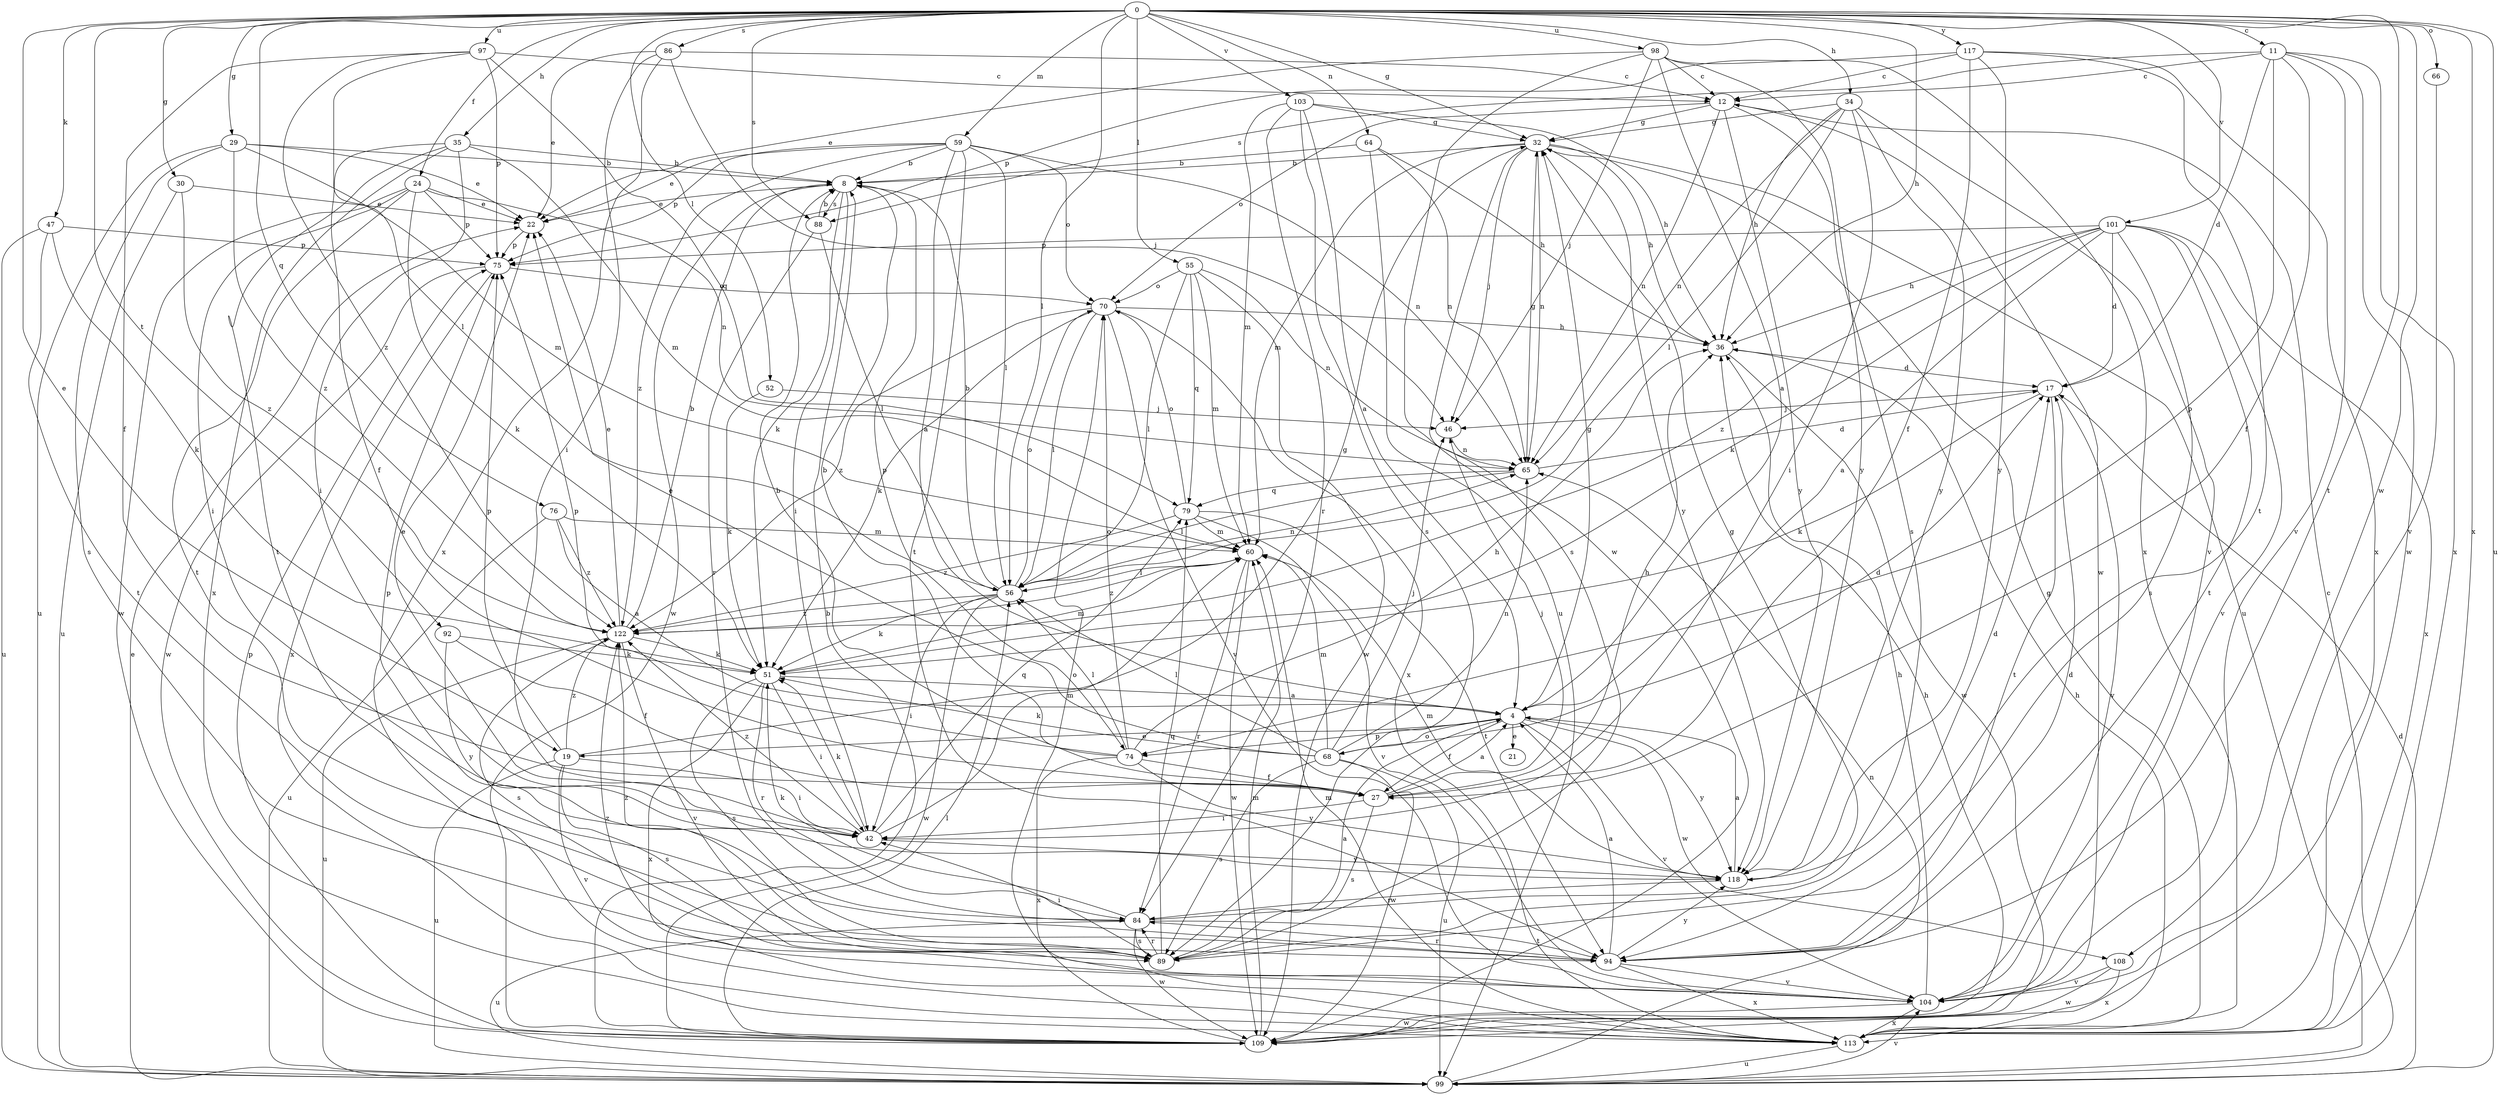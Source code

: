 strict digraph  {
0;
4;
8;
11;
12;
17;
19;
21;
22;
24;
27;
29;
30;
32;
34;
35;
36;
42;
46;
47;
51;
52;
55;
56;
59;
60;
64;
65;
66;
68;
70;
74;
75;
76;
79;
84;
86;
88;
89;
92;
94;
97;
98;
99;
101;
103;
104;
108;
109;
113;
117;
118;
122;
0 -> 11  [label=c];
0 -> 19  [label=e];
0 -> 24  [label=f];
0 -> 29  [label=g];
0 -> 30  [label=g];
0 -> 32  [label=g];
0 -> 34  [label=h];
0 -> 35  [label=h];
0 -> 36  [label=h];
0 -> 47  [label=k];
0 -> 52  [label=l];
0 -> 55  [label=l];
0 -> 56  [label=l];
0 -> 59  [label=m];
0 -> 64  [label=n];
0 -> 66  [label=o];
0 -> 76  [label=q];
0 -> 86  [label=s];
0 -> 88  [label=s];
0 -> 92  [label=t];
0 -> 94  [label=t];
0 -> 97  [label=u];
0 -> 98  [label=u];
0 -> 99  [label=u];
0 -> 101  [label=v];
0 -> 103  [label=v];
0 -> 108  [label=w];
0 -> 113  [label=x];
0 -> 117  [label=y];
4 -> 19  [label=e];
4 -> 21  [label=e];
4 -> 27  [label=f];
4 -> 32  [label=g];
4 -> 68  [label=o];
4 -> 74  [label=p];
4 -> 104  [label=v];
4 -> 108  [label=w];
4 -> 118  [label=y];
8 -> 22  [label=e];
8 -> 42  [label=i];
8 -> 51  [label=k];
8 -> 74  [label=p];
8 -> 88  [label=s];
8 -> 109  [label=w];
11 -> 12  [label=c];
11 -> 17  [label=d];
11 -> 27  [label=f];
11 -> 74  [label=p];
11 -> 88  [label=s];
11 -> 104  [label=v];
11 -> 109  [label=w];
11 -> 113  [label=x];
12 -> 32  [label=g];
12 -> 65  [label=n];
12 -> 70  [label=o];
12 -> 89  [label=s];
12 -> 109  [label=w];
12 -> 118  [label=y];
17 -> 46  [label=j];
17 -> 51  [label=k];
17 -> 94  [label=t];
17 -> 104  [label=v];
19 -> 32  [label=g];
19 -> 42  [label=i];
19 -> 75  [label=p];
19 -> 89  [label=s];
19 -> 99  [label=u];
19 -> 104  [label=v];
19 -> 122  [label=z];
22 -> 75  [label=p];
24 -> 22  [label=e];
24 -> 42  [label=i];
24 -> 51  [label=k];
24 -> 65  [label=n];
24 -> 75  [label=p];
24 -> 94  [label=t];
24 -> 109  [label=w];
27 -> 4  [label=a];
27 -> 8  [label=b];
27 -> 36  [label=h];
27 -> 42  [label=i];
27 -> 46  [label=j];
27 -> 89  [label=s];
29 -> 8  [label=b];
29 -> 22  [label=e];
29 -> 60  [label=m];
29 -> 89  [label=s];
29 -> 99  [label=u];
29 -> 122  [label=z];
30 -> 22  [label=e];
30 -> 99  [label=u];
30 -> 122  [label=z];
32 -> 8  [label=b];
32 -> 36  [label=h];
32 -> 46  [label=j];
32 -> 60  [label=m];
32 -> 65  [label=n];
32 -> 89  [label=s];
32 -> 99  [label=u];
32 -> 118  [label=y];
34 -> 32  [label=g];
34 -> 36  [label=h];
34 -> 42  [label=i];
34 -> 56  [label=l];
34 -> 65  [label=n];
34 -> 104  [label=v];
34 -> 118  [label=y];
35 -> 8  [label=b];
35 -> 27  [label=f];
35 -> 42  [label=i];
35 -> 60  [label=m];
35 -> 94  [label=t];
35 -> 113  [label=x];
36 -> 17  [label=d];
36 -> 109  [label=w];
42 -> 22  [label=e];
42 -> 51  [label=k];
42 -> 60  [label=m];
42 -> 79  [label=q];
42 -> 118  [label=y];
42 -> 122  [label=z];
46 -> 65  [label=n];
47 -> 51  [label=k];
47 -> 75  [label=p];
47 -> 94  [label=t];
47 -> 99  [label=u];
51 -> 4  [label=a];
51 -> 42  [label=i];
51 -> 60  [label=m];
51 -> 84  [label=r];
51 -> 89  [label=s];
51 -> 113  [label=x];
52 -> 46  [label=j];
52 -> 51  [label=k];
55 -> 56  [label=l];
55 -> 60  [label=m];
55 -> 65  [label=n];
55 -> 70  [label=o];
55 -> 79  [label=q];
55 -> 109  [label=w];
56 -> 8  [label=b];
56 -> 42  [label=i];
56 -> 51  [label=k];
56 -> 65  [label=n];
56 -> 70  [label=o];
56 -> 109  [label=w];
56 -> 122  [label=z];
59 -> 4  [label=a];
59 -> 8  [label=b];
59 -> 22  [label=e];
59 -> 56  [label=l];
59 -> 65  [label=n];
59 -> 70  [label=o];
59 -> 75  [label=p];
59 -> 94  [label=t];
59 -> 122  [label=z];
60 -> 56  [label=l];
60 -> 84  [label=r];
60 -> 109  [label=w];
60 -> 122  [label=z];
64 -> 8  [label=b];
64 -> 36  [label=h];
64 -> 65  [label=n];
64 -> 99  [label=u];
65 -> 17  [label=d];
65 -> 32  [label=g];
65 -> 56  [label=l];
65 -> 79  [label=q];
66 -> 104  [label=v];
68 -> 17  [label=d];
68 -> 22  [label=e];
68 -> 46  [label=j];
68 -> 51  [label=k];
68 -> 56  [label=l];
68 -> 60  [label=m];
68 -> 65  [label=n];
68 -> 89  [label=s];
68 -> 99  [label=u];
68 -> 109  [label=w];
70 -> 36  [label=h];
70 -> 51  [label=k];
70 -> 56  [label=l];
70 -> 104  [label=v];
70 -> 113  [label=x];
70 -> 122  [label=z];
74 -> 8  [label=b];
74 -> 27  [label=f];
74 -> 36  [label=h];
74 -> 56  [label=l];
74 -> 70  [label=o];
74 -> 75  [label=p];
74 -> 113  [label=x];
74 -> 118  [label=y];
75 -> 70  [label=o];
75 -> 109  [label=w];
75 -> 113  [label=x];
76 -> 4  [label=a];
76 -> 60  [label=m];
76 -> 99  [label=u];
76 -> 122  [label=z];
79 -> 60  [label=m];
79 -> 70  [label=o];
79 -> 94  [label=t];
79 -> 104  [label=v];
79 -> 122  [label=z];
84 -> 32  [label=g];
84 -> 51  [label=k];
84 -> 75  [label=p];
84 -> 89  [label=s];
84 -> 94  [label=t];
84 -> 99  [label=u];
84 -> 109  [label=w];
86 -> 12  [label=c];
86 -> 22  [label=e];
86 -> 42  [label=i];
86 -> 46  [label=j];
86 -> 113  [label=x];
88 -> 8  [label=b];
88 -> 56  [label=l];
88 -> 84  [label=r];
89 -> 4  [label=a];
89 -> 42  [label=i];
89 -> 79  [label=q];
89 -> 84  [label=r];
89 -> 122  [label=z];
92 -> 27  [label=f];
92 -> 51  [label=k];
92 -> 118  [label=y];
94 -> 4  [label=a];
94 -> 17  [label=d];
94 -> 84  [label=r];
94 -> 104  [label=v];
94 -> 113  [label=x];
94 -> 118  [label=y];
97 -> 12  [label=c];
97 -> 27  [label=f];
97 -> 56  [label=l];
97 -> 75  [label=p];
97 -> 79  [label=q];
97 -> 122  [label=z];
98 -> 4  [label=a];
98 -> 12  [label=c];
98 -> 22  [label=e];
98 -> 46  [label=j];
98 -> 109  [label=w];
98 -> 113  [label=x];
98 -> 118  [label=y];
99 -> 12  [label=c];
99 -> 17  [label=d];
99 -> 22  [label=e];
99 -> 65  [label=n];
99 -> 104  [label=v];
101 -> 4  [label=a];
101 -> 17  [label=d];
101 -> 36  [label=h];
101 -> 51  [label=k];
101 -> 75  [label=p];
101 -> 89  [label=s];
101 -> 94  [label=t];
101 -> 104  [label=v];
101 -> 113  [label=x];
101 -> 122  [label=z];
103 -> 4  [label=a];
103 -> 32  [label=g];
103 -> 36  [label=h];
103 -> 60  [label=m];
103 -> 84  [label=r];
103 -> 89  [label=s];
104 -> 36  [label=h];
104 -> 109  [label=w];
104 -> 113  [label=x];
104 -> 122  [label=z];
108 -> 104  [label=v];
108 -> 109  [label=w];
108 -> 113  [label=x];
109 -> 8  [label=b];
109 -> 36  [label=h];
109 -> 56  [label=l];
109 -> 60  [label=m];
109 -> 70  [label=o];
109 -> 75  [label=p];
113 -> 32  [label=g];
113 -> 36  [label=h];
113 -> 60  [label=m];
113 -> 99  [label=u];
117 -> 12  [label=c];
117 -> 27  [label=f];
117 -> 75  [label=p];
117 -> 94  [label=t];
117 -> 113  [label=x];
117 -> 118  [label=y];
118 -> 4  [label=a];
118 -> 17  [label=d];
118 -> 60  [label=m];
118 -> 84  [label=r];
122 -> 8  [label=b];
122 -> 22  [label=e];
122 -> 51  [label=k];
122 -> 89  [label=s];
122 -> 99  [label=u];
122 -> 104  [label=v];
}
